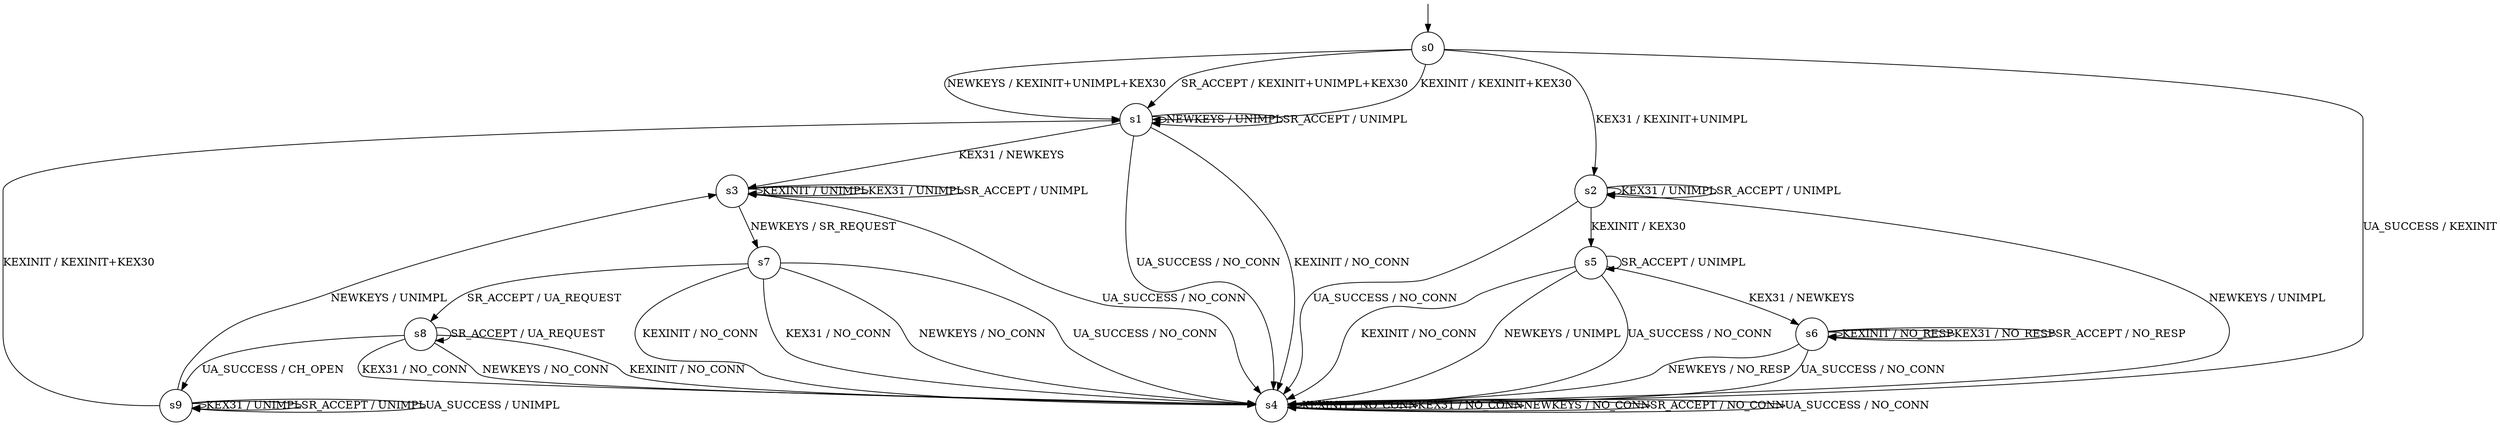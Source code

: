 digraph g {

	s0 [shape="circle" label="s0"];
	s1 [shape="circle" label="s1"];
	s2 [shape="circle" label="s2"];
	s3 [shape="circle" label="s3"];
	s4 [shape="circle" label="s4"];
	s5 [shape="circle" label="s5"];
	s6 [shape="circle" label="s6"];
	s7 [shape="circle" label="s7"];
	s8 [shape="circle" label="s8"];
	s9 [shape="circle" label="s9"];
	s0 -> s1 [label="KEXINIT / KEXINIT+KEX30"];
	s0 -> s2 [label="KEX31 / KEXINIT+UNIMPL"];
	s0 -> s1 [label="NEWKEYS / KEXINIT+UNIMPL+KEX30"];
	s0 -> s1 [label="SR_ACCEPT / KEXINIT+UNIMPL+KEX30"];
	s0 -> s4 [label="UA_SUCCESS / KEXINIT"];
	s1 -> s4 [label="KEXINIT / NO_CONN"];
	s1 -> s3 [label="KEX31 / NEWKEYS"];
	s1 -> s1 [label="NEWKEYS / UNIMPL"];
	s1 -> s1 [label="SR_ACCEPT / UNIMPL"];
	s1 -> s4 [label="UA_SUCCESS / NO_CONN"];
	s2 -> s5 [label="KEXINIT / KEX30"];
	s2 -> s2 [label="KEX31 / UNIMPL"];
	s2 -> s4 [label="NEWKEYS / UNIMPL"];
	s2 -> s2 [label="SR_ACCEPT / UNIMPL"];
	s2 -> s4 [label="UA_SUCCESS / NO_CONN"];
	s3 -> s3 [label="KEXINIT / UNIMPL"];
	s3 -> s3 [label="KEX31 / UNIMPL"];
	s3 -> s7 [label="NEWKEYS / SR_REQUEST"];
	s3 -> s3 [label="SR_ACCEPT / UNIMPL"];
	s3 -> s4 [label="UA_SUCCESS / NO_CONN"];
	s4 -> s4 [label="KEXINIT / NO_CONN"];
	s4 -> s4 [label="KEX31 / NO_CONN"];
	s4 -> s4 [label="NEWKEYS / NO_CONN"];
	s4 -> s4 [label="SR_ACCEPT / NO_CONN"];
	s4 -> s4 [label="UA_SUCCESS / NO_CONN"];
	s5 -> s4 [label="KEXINIT / NO_CONN"];
	s5 -> s6 [label="KEX31 / NEWKEYS"];
	s5 -> s4 [label="NEWKEYS / UNIMPL"];
	s5 -> s5 [label="SR_ACCEPT / UNIMPL"];
	s5 -> s4 [label="UA_SUCCESS / NO_CONN"];
	s6 -> s6 [label="KEXINIT / NO_RESP"];
	s6 -> s6 [label="KEX31 / NO_RESP"];
	s6 -> s4 [label="NEWKEYS / NO_RESP"];
	s6 -> s6 [label="SR_ACCEPT / NO_RESP"];
	s6 -> s4 [label="UA_SUCCESS / NO_CONN"];
	s7 -> s4 [label="KEXINIT / NO_CONN"];
	s7 -> s4 [label="KEX31 / NO_CONN"];
	s7 -> s4 [label="NEWKEYS / NO_CONN"];
	s7 -> s8 [label="SR_ACCEPT / UA_REQUEST"];
	s7 -> s4 [label="UA_SUCCESS / NO_CONN"];
	s8 -> s4 [label="KEXINIT / NO_CONN"];
	s8 -> s4 [label="KEX31 / NO_CONN"];
	s8 -> s4 [label="NEWKEYS / NO_CONN"];
	s8 -> s8 [label="SR_ACCEPT / UA_REQUEST"];
	s8 -> s9 [label="UA_SUCCESS / CH_OPEN"];
	s9 -> s1 [label="KEXINIT / KEXINIT+KEX30"];
	s9 -> s9 [label="KEX31 / UNIMPL"];
	s9 -> s3 [label="NEWKEYS / UNIMPL"];
	s9 -> s9 [label="SR_ACCEPT / UNIMPL"];
	s9 -> s9 [label="UA_SUCCESS / UNIMPL"];

__start0 [label="" shape="none" width="0" height="0"];
__start0 -> s0;

}
